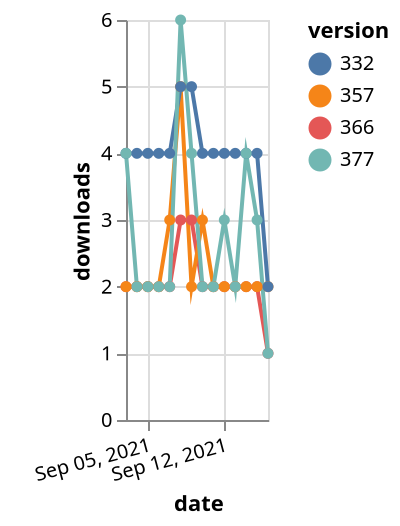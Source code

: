 {"$schema": "https://vega.github.io/schema/vega-lite/v5.json", "description": "A simple bar chart with embedded data.", "data": {"values": [{"date": "2021-09-03", "total": 2301, "delta": 2, "version": "366"}, {"date": "2021-09-04", "total": 2303, "delta": 2, "version": "366"}, {"date": "2021-09-05", "total": 2305, "delta": 2, "version": "366"}, {"date": "2021-09-06", "total": 2307, "delta": 2, "version": "366"}, {"date": "2021-09-07", "total": 2309, "delta": 2, "version": "366"}, {"date": "2021-09-08", "total": 2312, "delta": 3, "version": "366"}, {"date": "2021-09-09", "total": 2315, "delta": 3, "version": "366"}, {"date": "2021-09-10", "total": 2317, "delta": 2, "version": "366"}, {"date": "2021-09-11", "total": 2319, "delta": 2, "version": "366"}, {"date": "2021-09-12", "total": 2321, "delta": 2, "version": "366"}, {"date": "2021-09-13", "total": 2323, "delta": 2, "version": "366"}, {"date": "2021-09-14", "total": 2325, "delta": 2, "version": "366"}, {"date": "2021-09-15", "total": 2327, "delta": 2, "version": "366"}, {"date": "2021-09-16", "total": 2328, "delta": 1, "version": "366"}, {"date": "2021-09-03", "total": 2791, "delta": 2, "version": "357"}, {"date": "2021-09-04", "total": 2793, "delta": 2, "version": "357"}, {"date": "2021-09-05", "total": 2795, "delta": 2, "version": "357"}, {"date": "2021-09-06", "total": 2797, "delta": 2, "version": "357"}, {"date": "2021-09-07", "total": 2800, "delta": 3, "version": "357"}, {"date": "2021-09-08", "total": 2805, "delta": 5, "version": "357"}, {"date": "2021-09-09", "total": 2807, "delta": 2, "version": "357"}, {"date": "2021-09-10", "total": 2810, "delta": 3, "version": "357"}, {"date": "2021-09-11", "total": 2812, "delta": 2, "version": "357"}, {"date": "2021-09-12", "total": 2814, "delta": 2, "version": "357"}, {"date": "2021-09-13", "total": 2816, "delta": 2, "version": "357"}, {"date": "2021-09-14", "total": 2818, "delta": 2, "version": "357"}, {"date": "2021-09-15", "total": 2820, "delta": 2, "version": "357"}, {"date": "2021-09-16", "total": 2822, "delta": 2, "version": "357"}, {"date": "2021-09-03", "total": 4776, "delta": 4, "version": "332"}, {"date": "2021-09-04", "total": 4780, "delta": 4, "version": "332"}, {"date": "2021-09-05", "total": 4784, "delta": 4, "version": "332"}, {"date": "2021-09-06", "total": 4788, "delta": 4, "version": "332"}, {"date": "2021-09-07", "total": 4792, "delta": 4, "version": "332"}, {"date": "2021-09-08", "total": 4797, "delta": 5, "version": "332"}, {"date": "2021-09-09", "total": 4802, "delta": 5, "version": "332"}, {"date": "2021-09-10", "total": 4806, "delta": 4, "version": "332"}, {"date": "2021-09-11", "total": 4810, "delta": 4, "version": "332"}, {"date": "2021-09-12", "total": 4814, "delta": 4, "version": "332"}, {"date": "2021-09-13", "total": 4818, "delta": 4, "version": "332"}, {"date": "2021-09-14", "total": 4822, "delta": 4, "version": "332"}, {"date": "2021-09-15", "total": 4826, "delta": 4, "version": "332"}, {"date": "2021-09-16", "total": 4828, "delta": 2, "version": "332"}, {"date": "2021-09-03", "total": 2336, "delta": 4, "version": "377"}, {"date": "2021-09-04", "total": 2338, "delta": 2, "version": "377"}, {"date": "2021-09-05", "total": 2340, "delta": 2, "version": "377"}, {"date": "2021-09-06", "total": 2342, "delta": 2, "version": "377"}, {"date": "2021-09-07", "total": 2344, "delta": 2, "version": "377"}, {"date": "2021-09-08", "total": 2350, "delta": 6, "version": "377"}, {"date": "2021-09-09", "total": 2354, "delta": 4, "version": "377"}, {"date": "2021-09-10", "total": 2356, "delta": 2, "version": "377"}, {"date": "2021-09-11", "total": 2358, "delta": 2, "version": "377"}, {"date": "2021-09-12", "total": 2361, "delta": 3, "version": "377"}, {"date": "2021-09-13", "total": 2363, "delta": 2, "version": "377"}, {"date": "2021-09-14", "total": 2367, "delta": 4, "version": "377"}, {"date": "2021-09-15", "total": 2370, "delta": 3, "version": "377"}, {"date": "2021-09-16", "total": 2371, "delta": 1, "version": "377"}]}, "width": "container", "mark": {"type": "line", "point": {"filled": true}}, "encoding": {"x": {"field": "date", "type": "temporal", "timeUnit": "yearmonthdate", "title": "date", "axis": {"labelAngle": -15}}, "y": {"field": "delta", "type": "quantitative", "title": "downloads"}, "color": {"field": "version", "type": "nominal"}, "tooltip": {"field": "delta"}}}